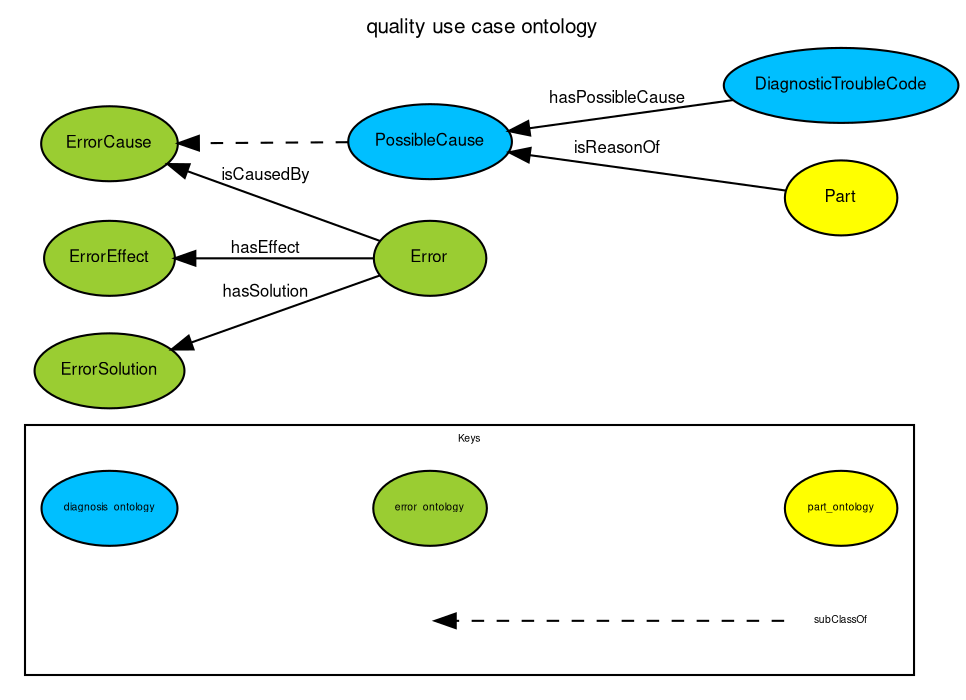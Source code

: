 digraph "use case ontology" {
	graph [fontname="Helvetica,Arial,sans-serif" fontsize=10 label="quality use case ontology" labelloc=t rankdir=RL]
	node [fontname="Helvetica,Arial,sans-serif" fontsize=8]
	edge [fontname="Helvetica,Arial,sans-serif" fontsize=8]
	subgraph cluster_mysubgraph {
		graph [fontname="Helvetica,Arial,sans-serif" fontsize=5 label=Keys]
		node [fontname="Helvetica,Arial,sans-serif" fontsize=5]
		diagnosis_ontology [label=diagnosis_ontology fillcolor=deepskyblue style=filled]
		error_ontology [label=error_ontology fillcolor=yellowgreen style=filled]
		error_ontology -> diagnosis_ontology [style=invis]
		part_ontology [label=part_ontology fillcolor=yellow style=filled]
		part_ontology -> error_ontology [style=invis]
		n1 [label=subClassOf color=white shape=box]
		n2 [label="" shape=point style=invis]
		n1 -> n2 [style=dashed]
	}
	DiagnosticTroubleCode [label=DiagnosticTroubleCode fillcolor=deepskyblue style=filled]
	ErrorEffect [label=ErrorEffect fillcolor=yellowgreen style=filled]
	ErrorSolution [label=ErrorSolution fillcolor=yellowgreen style=filled]
	Part [label=Part fillcolor=yellow style=filled]
	ErrorCause [label=ErrorCause fillcolor=yellowgreen style=filled]
	PossibleCause [label=PossibleCause fillcolor=deepskyblue style=filled]
	Error [label=Error fillcolor=yellowgreen style=filled]
	Error -> ErrorEffect [label=hasEffect]
	DiagnosticTroubleCode -> PossibleCause [label=hasPossibleCause]
	Error -> ErrorSolution [label=hasSolution]
	Error -> ErrorCause [label=isCausedBy]
	Part -> PossibleCause [label=isReasonOf]
	PossibleCause -> ErrorCause [style=dashed]
}
